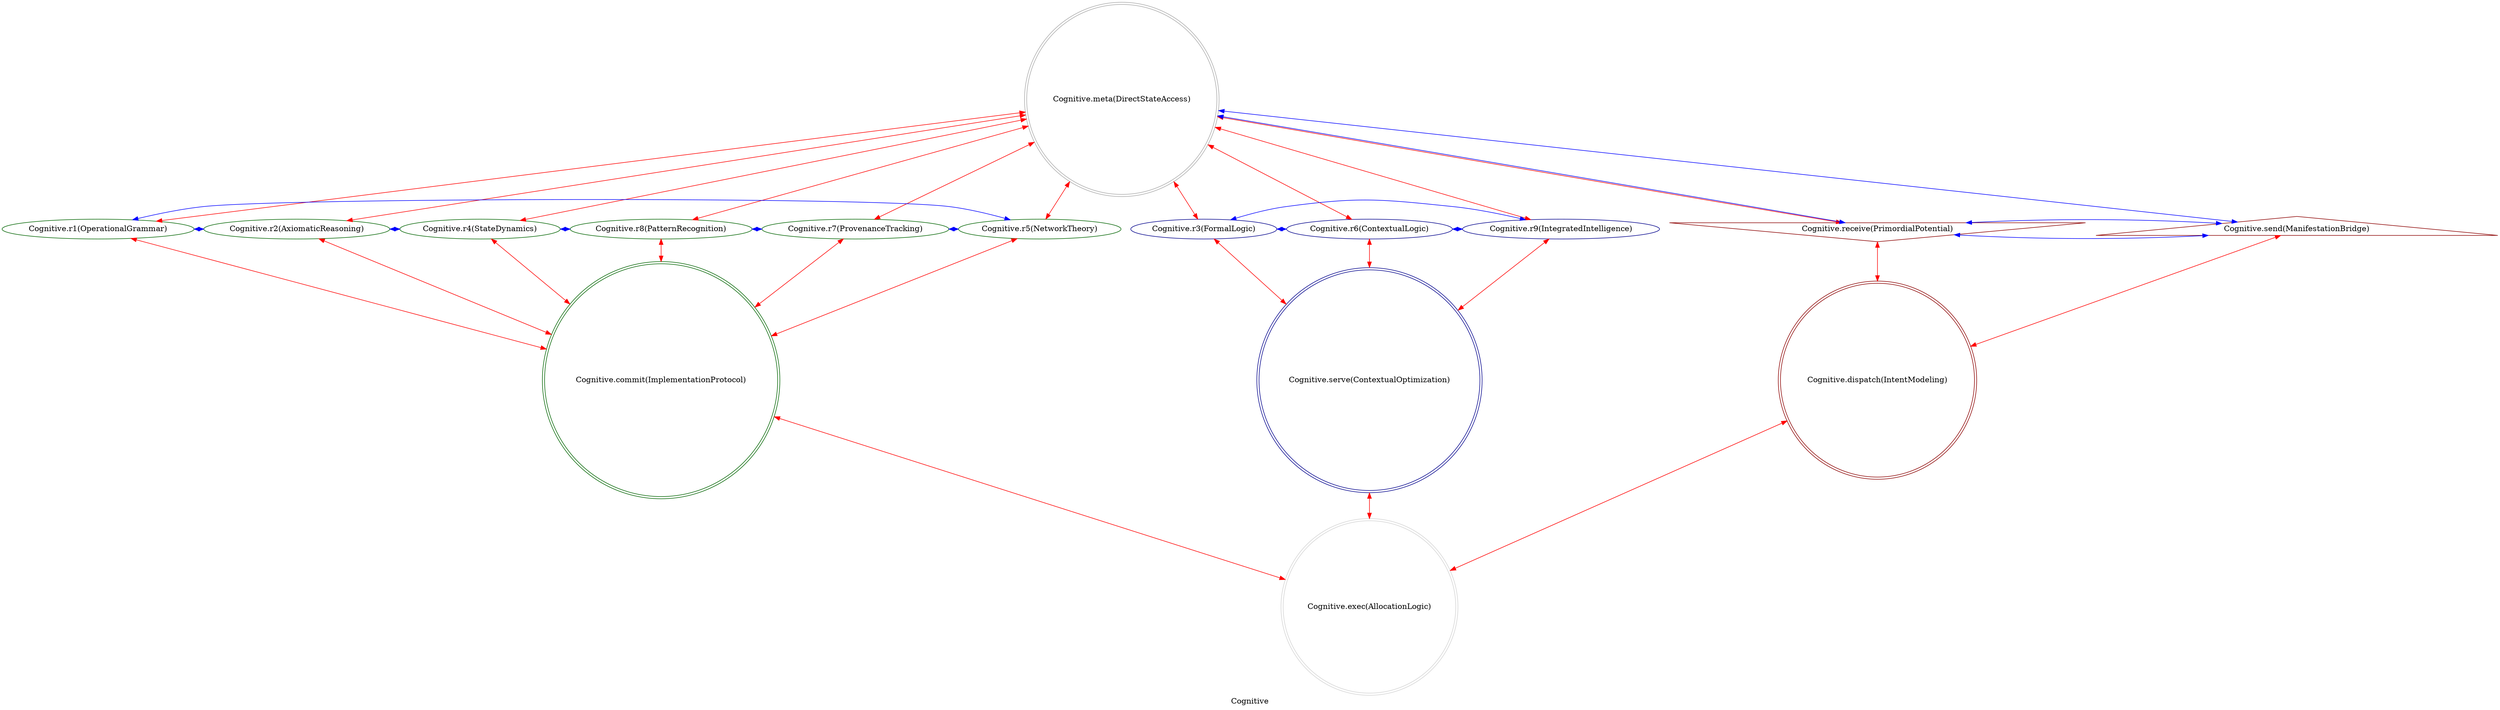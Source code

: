 strict digraph CognitiveFactor {
    label = "Cognitive";
    comment = "The cosmic principle of mind, intelligence, and conscious processing in MythOS—governing all reasoning, pattern recognition, and the bridge between potential and manifestation.";
    
    0 -> {1 2 4 8 7 5 3 6 9 a b} [dir = both; color = "red";];
    {a b} -> c [dir = both; color = "red";];
    {1 2 4 8 7 5} -> d [dir = both; color = "red";];
    {3 6 9} -> e [dir = both; color = "red";];
    {c d e} -> f [dir = both; color = "red";];
    
    a -> b -> a [dir = both; color = "blue";];
    a -> 0 -> b [dir = both; color = "blue";];
    3 -> 6 -> 9 -> 3 [dir = both; color = "blue";];
    1 -> 2 -> 4 -> 8 -> 7 -> 5 -> 1 [dir = both; color = "blue";];
    
    subgraph {
        rank = same;
        0;
    }
    subgraph {
        rank = same;
        3;
        6;
        9;
        1;
        2;
        4;
        8;
        7;
        5;
        a;
        b;
    }
    subgraph {
        rank = same;
        c;
        d;
        e;
    }
    subgraph {
        rank = same;
        f;
    }
    
    a [label = "Cognitive.receive(PrimordialPotential)";comment = "Potential: Unstructured consciousness—the raw capacity for awareness before any specific thoughts, patterns, or operations form.";shape = invtriangle;color = darkred;];
    0 [label = "Cognitive.meta(DirectStateAccess)";comment = "Abstract: Immediate cognition—the universal principle that mind can directly apprehend reality states without mediation or representation.";shape = doublecircle;color = darkgray;];
    b [label = "Cognitive.send(ManifestationBridge)";comment = "Manifest: Reality interface—the actualized capacity of consciousness to translate thought into effect and bridge ideas with manifestation.";shape = triangle;color = darkred;];
    
    1 [label = "Cognitive.r1(OperationalGrammar)";comment = "Initiation: Mental operations—the fundamental rules and structures that govern how thoughts combine, transform, and generate new content.";color = darkgreen;];
    2 [label = "Cognitive.r2(AxiomaticReasoning)";comment = "Response: Foundational deduction—the process of deriving conclusions from self-evident truths and established principles.";color = darkgreen;];
    4 [label = "Cognitive.r4(StateDynamics)";comment = "Integration: Mental state transitions—how consciousness moves between different modes, focuses, and levels of awareness.";color = darkgreen;];
    8 [label = "Cognitive.r8(PatternRecognition)";comment = "Reflection: Structural awareness—the capacity to identify, extract, and work with recurring forms and relationships.";color = darkgreen;];
    7 [label = "Cognitive.r7(ProvenanceTracking)";comment = "Consolidation: Thought lineage—maintaining awareness of how ideas originate, transform, and influence subsequent thinking.";color = darkgreen;];
    5 [label = "Cognitive.r5(NetworkTheory)";comment = "Propagation: Associative spreading—how thoughts activate related concepts and create interconnected webs of meaning.";color = darkgreen;];
    
    3 [label = "Cognitive.r3(FormalLogic)";comment = "Thesis: Structured reasoning—the rigorous, rule-based systems of deduction and inference that ensure truth preservation.";color = darkblue;];
    6 [label = "Cognitive.r6(ContextualLogic)";comment = "Antithesis: Situated reasoning—the flexible, context-sensitive intelligence that adapts to particular circumstances and constraints.";color = darkblue;];
    9 [label = "Cognitive.r9(IntegratedIntelligence)";comment = "Synthesis: Unified cognition—the harmonious integration of formal precision and contextual sensitivity in thought.";color = darkblue;];
    
    c [label = "Cognitive.dispatch(IntentModeling)";comment = "Interface: Purpose mapping—the capacity to represent, reason about, and align with the intentions of self and others.";shape = doublecircle;color = darkred;];
    d [label = "Cognitive.commit(ImplementationProtocol)";comment = "Process: Execution pathways—the specific methods and sequences that translate cognitive patterns into effective action.";shape = doublecircle;color = darkgreen;];
    e [label = "Cognitive.serve(ContextualOptimization)";comment = "Logic: Adaptive efficiency—the intelligence that finds optimal solutions within given constraints and opportunities.";shape = doublecircle;color = darkblue;];
    f [label = "Cognitive.exec(AllocationLogic)";comment = "Closure: Resourceful cognition achieved—the state where mental resources are optimally distributed across competing demands and goals.";shape = doublecircle;color = lightgray;];
}